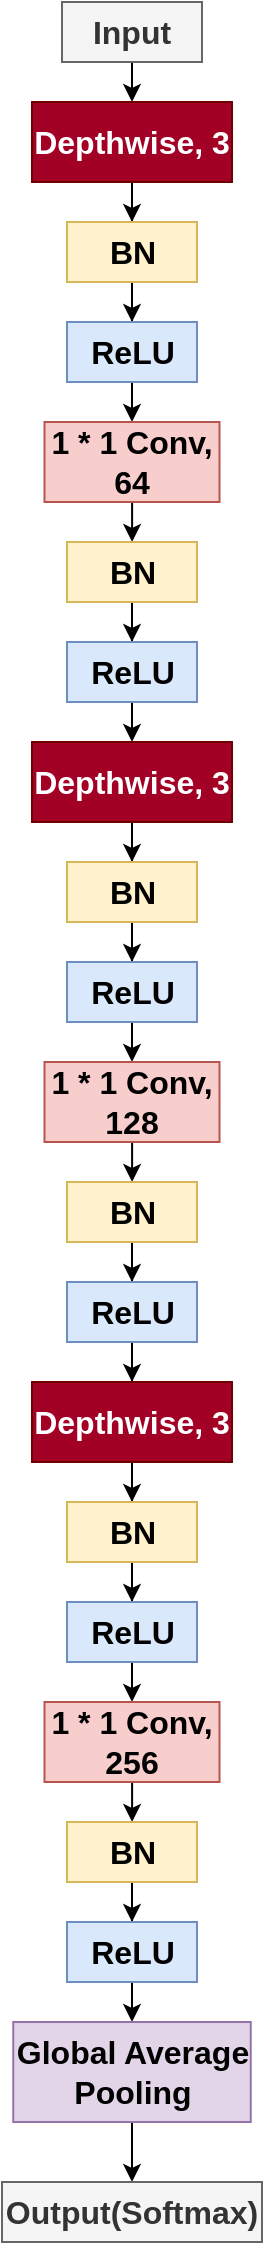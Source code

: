 <mxfile version="24.2.1" type="device">
  <diagram name="Page-1" id="QmJMSDP-vNm0fYPoXkiW">
    <mxGraphModel dx="474" dy="753" grid="1" gridSize="10" guides="1" tooltips="1" connect="1" arrows="1" fold="1" page="1" pageScale="1" pageWidth="827" pageHeight="1169" math="0" shadow="0">
      <root>
        <mxCell id="0" />
        <mxCell id="1" parent="0" />
        <mxCell id="TiIB2TwIAcCOIxwu_zBH-1" value="&lt;font style=&quot;font-size: 16px;&quot;&gt;&lt;b&gt;Input&lt;/b&gt;&lt;/font&gt;" style="rounded=0;whiteSpace=wrap;html=1;fillColor=#f5f5f5;fontColor=#333333;strokeColor=#666666;" vertex="1" parent="1">
          <mxGeometry x="50" y="90" width="70" height="30" as="geometry" />
        </mxCell>
        <mxCell id="TiIB2TwIAcCOIxwu_zBH-4" style="edgeStyle=orthogonalEdgeStyle;rounded=0;orthogonalLoop=1;jettySize=auto;html=1;exitX=0.5;exitY=1;exitDx=0;exitDy=0;entryX=0.5;entryY=0;entryDx=0;entryDy=0;" edge="1" parent="1" source="TiIB2TwIAcCOIxwu_zBH-2" target="TiIB2TwIAcCOIxwu_zBH-3">
          <mxGeometry relative="1" as="geometry" />
        </mxCell>
        <mxCell id="TiIB2TwIAcCOIxwu_zBH-2" value="&lt;font style=&quot;font-size: 16px;&quot;&gt;&lt;b&gt;Input&lt;/b&gt;&lt;/font&gt;" style="rounded=0;whiteSpace=wrap;html=1;fillColor=#f5f5f5;fontColor=#333333;strokeColor=#666666;" vertex="1" parent="1">
          <mxGeometry x="50" y="90" width="70" height="30" as="geometry" />
        </mxCell>
        <mxCell id="TiIB2TwIAcCOIxwu_zBH-6" value="" style="edgeStyle=orthogonalEdgeStyle;rounded=0;orthogonalLoop=1;jettySize=auto;html=1;" edge="1" parent="1" source="TiIB2TwIAcCOIxwu_zBH-3" target="TiIB2TwIAcCOIxwu_zBH-5">
          <mxGeometry relative="1" as="geometry" />
        </mxCell>
        <mxCell id="TiIB2TwIAcCOIxwu_zBH-3" value="&lt;font style=&quot;font-size: 16px;&quot;&gt;&lt;b&gt;Depthwise, 3&lt;/b&gt;&lt;/font&gt;" style="rounded=0;whiteSpace=wrap;html=1;fillColor=#a20025;fontColor=#ffffff;strokeColor=#6F0000;" vertex="1" parent="1">
          <mxGeometry x="35" y="140" width="100" height="40" as="geometry" />
        </mxCell>
        <mxCell id="TiIB2TwIAcCOIxwu_zBH-8" value="" style="edgeStyle=orthogonalEdgeStyle;rounded=0;orthogonalLoop=1;jettySize=auto;html=1;" edge="1" parent="1" source="TiIB2TwIAcCOIxwu_zBH-5" target="TiIB2TwIAcCOIxwu_zBH-7">
          <mxGeometry relative="1" as="geometry" />
        </mxCell>
        <mxCell id="TiIB2TwIAcCOIxwu_zBH-5" value="&lt;font style=&quot;font-size: 16px;&quot;&gt;&lt;b&gt;BN&lt;/b&gt;&lt;/font&gt;" style="rounded=0;whiteSpace=wrap;html=1;fillColor=#fff2cc;strokeColor=#d6b656;" vertex="1" parent="1">
          <mxGeometry x="52.5" y="200" width="65" height="30" as="geometry" />
        </mxCell>
        <mxCell id="TiIB2TwIAcCOIxwu_zBH-10" value="" style="edgeStyle=orthogonalEdgeStyle;rounded=0;orthogonalLoop=1;jettySize=auto;html=1;" edge="1" parent="1" source="TiIB2TwIAcCOIxwu_zBH-7" target="TiIB2TwIAcCOIxwu_zBH-9">
          <mxGeometry relative="1" as="geometry" />
        </mxCell>
        <mxCell id="TiIB2TwIAcCOIxwu_zBH-7" value="&lt;span style=&quot;font-size: 16px;&quot;&gt;&lt;b&gt;ReLU&lt;/b&gt;&lt;/span&gt;" style="rounded=0;whiteSpace=wrap;html=1;fillColor=#dae8fc;strokeColor=#6c8ebf;" vertex="1" parent="1">
          <mxGeometry x="52.5" y="250" width="65" height="30" as="geometry" />
        </mxCell>
        <mxCell id="TiIB2TwIAcCOIxwu_zBH-12" value="" style="edgeStyle=orthogonalEdgeStyle;rounded=0;orthogonalLoop=1;jettySize=auto;html=1;" edge="1" parent="1" source="TiIB2TwIAcCOIxwu_zBH-9" target="TiIB2TwIAcCOIxwu_zBH-11">
          <mxGeometry relative="1" as="geometry" />
        </mxCell>
        <mxCell id="TiIB2TwIAcCOIxwu_zBH-9" value="&lt;span style=&quot;font-size: 16px;&quot;&gt;&lt;b&gt;1 * 1 Conv, 64&lt;/b&gt;&lt;/span&gt;" style="rounded=0;whiteSpace=wrap;html=1;fillColor=#f8cecc;strokeColor=#b85450;" vertex="1" parent="1">
          <mxGeometry x="41.25" y="300" width="87.5" height="40" as="geometry" />
        </mxCell>
        <mxCell id="TiIB2TwIAcCOIxwu_zBH-14" value="" style="edgeStyle=orthogonalEdgeStyle;rounded=0;orthogonalLoop=1;jettySize=auto;html=1;" edge="1" parent="1" source="TiIB2TwIAcCOIxwu_zBH-11" target="TiIB2TwIAcCOIxwu_zBH-13">
          <mxGeometry relative="1" as="geometry" />
        </mxCell>
        <mxCell id="TiIB2TwIAcCOIxwu_zBH-11" value="&lt;font style=&quot;font-size: 16px;&quot;&gt;&lt;b&gt;BN&lt;/b&gt;&lt;/font&gt;" style="rounded=0;whiteSpace=wrap;html=1;fillColor=#fff2cc;strokeColor=#d6b656;" vertex="1" parent="1">
          <mxGeometry x="52.5" y="360" width="65" height="30" as="geometry" />
        </mxCell>
        <mxCell id="TiIB2TwIAcCOIxwu_zBH-27" style="edgeStyle=orthogonalEdgeStyle;rounded=0;orthogonalLoop=1;jettySize=auto;html=1;exitX=0.5;exitY=1;exitDx=0;exitDy=0;entryX=0.5;entryY=0;entryDx=0;entryDy=0;" edge="1" parent="1" source="TiIB2TwIAcCOIxwu_zBH-13" target="TiIB2TwIAcCOIxwu_zBH-16">
          <mxGeometry relative="1" as="geometry" />
        </mxCell>
        <mxCell id="TiIB2TwIAcCOIxwu_zBH-13" value="&lt;span style=&quot;font-size: 16px;&quot;&gt;&lt;b&gt;ReLU&lt;/b&gt;&lt;/span&gt;" style="rounded=0;whiteSpace=wrap;html=1;fillColor=#dae8fc;strokeColor=#6c8ebf;" vertex="1" parent="1">
          <mxGeometry x="52.5" y="410" width="65" height="30" as="geometry" />
        </mxCell>
        <mxCell id="TiIB2TwIAcCOIxwu_zBH-15" value="" style="edgeStyle=orthogonalEdgeStyle;rounded=0;orthogonalLoop=1;jettySize=auto;html=1;" edge="1" parent="1" source="TiIB2TwIAcCOIxwu_zBH-16" target="TiIB2TwIAcCOIxwu_zBH-18">
          <mxGeometry relative="1" as="geometry" />
        </mxCell>
        <mxCell id="TiIB2TwIAcCOIxwu_zBH-16" value="&lt;font style=&quot;font-size: 16px;&quot;&gt;&lt;b&gt;Depthwise, 3&lt;/b&gt;&lt;/font&gt;" style="rounded=0;whiteSpace=wrap;html=1;fillColor=#a20025;fontColor=#ffffff;strokeColor=#6F0000;" vertex="1" parent="1">
          <mxGeometry x="35" y="460" width="100" height="40" as="geometry" />
        </mxCell>
        <mxCell id="TiIB2TwIAcCOIxwu_zBH-17" value="" style="edgeStyle=orthogonalEdgeStyle;rounded=0;orthogonalLoop=1;jettySize=auto;html=1;" edge="1" parent="1" source="TiIB2TwIAcCOIxwu_zBH-18" target="TiIB2TwIAcCOIxwu_zBH-20">
          <mxGeometry relative="1" as="geometry" />
        </mxCell>
        <mxCell id="TiIB2TwIAcCOIxwu_zBH-18" value="&lt;font style=&quot;font-size: 16px;&quot;&gt;&lt;b&gt;BN&lt;/b&gt;&lt;/font&gt;" style="rounded=0;whiteSpace=wrap;html=1;fillColor=#fff2cc;strokeColor=#d6b656;" vertex="1" parent="1">
          <mxGeometry x="52.5" y="520" width="65" height="30" as="geometry" />
        </mxCell>
        <mxCell id="TiIB2TwIAcCOIxwu_zBH-19" value="" style="edgeStyle=orthogonalEdgeStyle;rounded=0;orthogonalLoop=1;jettySize=auto;html=1;" edge="1" parent="1" source="TiIB2TwIAcCOIxwu_zBH-20" target="TiIB2TwIAcCOIxwu_zBH-22">
          <mxGeometry relative="1" as="geometry" />
        </mxCell>
        <mxCell id="TiIB2TwIAcCOIxwu_zBH-20" value="&lt;span style=&quot;font-size: 16px;&quot;&gt;&lt;b&gt;ReLU&lt;/b&gt;&lt;/span&gt;" style="rounded=0;whiteSpace=wrap;html=1;fillColor=#dae8fc;strokeColor=#6c8ebf;" vertex="1" parent="1">
          <mxGeometry x="52.5" y="570" width="65" height="30" as="geometry" />
        </mxCell>
        <mxCell id="TiIB2TwIAcCOIxwu_zBH-21" value="" style="edgeStyle=orthogonalEdgeStyle;rounded=0;orthogonalLoop=1;jettySize=auto;html=1;" edge="1" parent="1" source="TiIB2TwIAcCOIxwu_zBH-22" target="TiIB2TwIAcCOIxwu_zBH-24">
          <mxGeometry relative="1" as="geometry" />
        </mxCell>
        <mxCell id="TiIB2TwIAcCOIxwu_zBH-22" value="&lt;span style=&quot;font-size: 16px;&quot;&gt;&lt;b&gt;1 * 1 Conv, 128&lt;/b&gt;&lt;/span&gt;" style="rounded=0;whiteSpace=wrap;html=1;fillColor=#f8cecc;strokeColor=#b85450;" vertex="1" parent="1">
          <mxGeometry x="41.25" y="620" width="87.5" height="40" as="geometry" />
        </mxCell>
        <mxCell id="TiIB2TwIAcCOIxwu_zBH-23" value="" style="edgeStyle=orthogonalEdgeStyle;rounded=0;orthogonalLoop=1;jettySize=auto;html=1;" edge="1" parent="1" source="TiIB2TwIAcCOIxwu_zBH-24" target="TiIB2TwIAcCOIxwu_zBH-25">
          <mxGeometry relative="1" as="geometry" />
        </mxCell>
        <mxCell id="TiIB2TwIAcCOIxwu_zBH-24" value="&lt;font style=&quot;font-size: 16px;&quot;&gt;&lt;b&gt;BN&lt;/b&gt;&lt;/font&gt;" style="rounded=0;whiteSpace=wrap;html=1;fillColor=#fff2cc;strokeColor=#d6b656;" vertex="1" parent="1">
          <mxGeometry x="52.5" y="680" width="65" height="30" as="geometry" />
        </mxCell>
        <mxCell id="TiIB2TwIAcCOIxwu_zBH-39" style="edgeStyle=orthogonalEdgeStyle;rounded=0;orthogonalLoop=1;jettySize=auto;html=1;exitX=0.5;exitY=1;exitDx=0;exitDy=0;" edge="1" parent="1" source="TiIB2TwIAcCOIxwu_zBH-25" target="TiIB2TwIAcCOIxwu_zBH-29">
          <mxGeometry relative="1" as="geometry" />
        </mxCell>
        <mxCell id="TiIB2TwIAcCOIxwu_zBH-25" value="&lt;span style=&quot;font-size: 16px;&quot;&gt;&lt;b&gt;ReLU&lt;/b&gt;&lt;/span&gt;" style="rounded=0;whiteSpace=wrap;html=1;fillColor=#dae8fc;strokeColor=#6c8ebf;" vertex="1" parent="1">
          <mxGeometry x="52.5" y="730" width="65" height="30" as="geometry" />
        </mxCell>
        <mxCell id="TiIB2TwIAcCOIxwu_zBH-28" value="" style="edgeStyle=orthogonalEdgeStyle;rounded=0;orthogonalLoop=1;jettySize=auto;html=1;" edge="1" parent="1" source="TiIB2TwIAcCOIxwu_zBH-29" target="TiIB2TwIAcCOIxwu_zBH-31">
          <mxGeometry relative="1" as="geometry" />
        </mxCell>
        <mxCell id="TiIB2TwIAcCOIxwu_zBH-29" value="&lt;font style=&quot;font-size: 16px;&quot;&gt;&lt;b&gt;Depthwise, 3&lt;/b&gt;&lt;/font&gt;" style="rounded=0;whiteSpace=wrap;html=1;fillColor=#a20025;fontColor=#ffffff;strokeColor=#6F0000;" vertex="1" parent="1">
          <mxGeometry x="35" y="780" width="100" height="40" as="geometry" />
        </mxCell>
        <mxCell id="TiIB2TwIAcCOIxwu_zBH-30" value="" style="edgeStyle=orthogonalEdgeStyle;rounded=0;orthogonalLoop=1;jettySize=auto;html=1;" edge="1" parent="1" source="TiIB2TwIAcCOIxwu_zBH-31" target="TiIB2TwIAcCOIxwu_zBH-33">
          <mxGeometry relative="1" as="geometry" />
        </mxCell>
        <mxCell id="TiIB2TwIAcCOIxwu_zBH-31" value="&lt;font style=&quot;font-size: 16px;&quot;&gt;&lt;b&gt;BN&lt;/b&gt;&lt;/font&gt;" style="rounded=0;whiteSpace=wrap;html=1;fillColor=#fff2cc;strokeColor=#d6b656;" vertex="1" parent="1">
          <mxGeometry x="52.5" y="840" width="65" height="30" as="geometry" />
        </mxCell>
        <mxCell id="TiIB2TwIAcCOIxwu_zBH-32" value="" style="edgeStyle=orthogonalEdgeStyle;rounded=0;orthogonalLoop=1;jettySize=auto;html=1;" edge="1" parent="1" source="TiIB2TwIAcCOIxwu_zBH-33" target="TiIB2TwIAcCOIxwu_zBH-35">
          <mxGeometry relative="1" as="geometry" />
        </mxCell>
        <mxCell id="TiIB2TwIAcCOIxwu_zBH-33" value="&lt;span style=&quot;font-size: 16px;&quot;&gt;&lt;b&gt;ReLU&lt;/b&gt;&lt;/span&gt;" style="rounded=0;whiteSpace=wrap;html=1;fillColor=#dae8fc;strokeColor=#6c8ebf;" vertex="1" parent="1">
          <mxGeometry x="52.5" y="890" width="65" height="30" as="geometry" />
        </mxCell>
        <mxCell id="TiIB2TwIAcCOIxwu_zBH-34" value="" style="edgeStyle=orthogonalEdgeStyle;rounded=0;orthogonalLoop=1;jettySize=auto;html=1;" edge="1" parent="1" source="TiIB2TwIAcCOIxwu_zBH-35" target="TiIB2TwIAcCOIxwu_zBH-37">
          <mxGeometry relative="1" as="geometry" />
        </mxCell>
        <mxCell id="TiIB2TwIAcCOIxwu_zBH-35" value="&lt;span style=&quot;font-size: 16px;&quot;&gt;&lt;b&gt;1 * 1 Conv, 256&lt;/b&gt;&lt;/span&gt;" style="rounded=0;whiteSpace=wrap;html=1;fillColor=#f8cecc;strokeColor=#b85450;" vertex="1" parent="1">
          <mxGeometry x="41.25" y="940" width="87.5" height="40" as="geometry" />
        </mxCell>
        <mxCell id="TiIB2TwIAcCOIxwu_zBH-36" value="" style="edgeStyle=orthogonalEdgeStyle;rounded=0;orthogonalLoop=1;jettySize=auto;html=1;" edge="1" parent="1" source="TiIB2TwIAcCOIxwu_zBH-37" target="TiIB2TwIAcCOIxwu_zBH-38">
          <mxGeometry relative="1" as="geometry" />
        </mxCell>
        <mxCell id="TiIB2TwIAcCOIxwu_zBH-37" value="&lt;font style=&quot;font-size: 16px;&quot;&gt;&lt;b&gt;BN&lt;/b&gt;&lt;/font&gt;" style="rounded=0;whiteSpace=wrap;html=1;fillColor=#fff2cc;strokeColor=#d6b656;" vertex="1" parent="1">
          <mxGeometry x="52.5" y="1000" width="65" height="30" as="geometry" />
        </mxCell>
        <mxCell id="TiIB2TwIAcCOIxwu_zBH-41" style="edgeStyle=orthogonalEdgeStyle;rounded=0;orthogonalLoop=1;jettySize=auto;html=1;exitX=0.5;exitY=1;exitDx=0;exitDy=0;entryX=0.5;entryY=0;entryDx=0;entryDy=0;" edge="1" parent="1" source="TiIB2TwIAcCOIxwu_zBH-38" target="TiIB2TwIAcCOIxwu_zBH-40">
          <mxGeometry relative="1" as="geometry" />
        </mxCell>
        <mxCell id="TiIB2TwIAcCOIxwu_zBH-38" value="&lt;span style=&quot;font-size: 16px;&quot;&gt;&lt;b&gt;ReLU&lt;/b&gt;&lt;/span&gt;" style="rounded=0;whiteSpace=wrap;html=1;fillColor=#dae8fc;strokeColor=#6c8ebf;" vertex="1" parent="1">
          <mxGeometry x="52.5" y="1050" width="65" height="30" as="geometry" />
        </mxCell>
        <mxCell id="TiIB2TwIAcCOIxwu_zBH-43" value="" style="edgeStyle=orthogonalEdgeStyle;rounded=0;orthogonalLoop=1;jettySize=auto;html=1;" edge="1" parent="1" source="TiIB2TwIAcCOIxwu_zBH-40" target="TiIB2TwIAcCOIxwu_zBH-42">
          <mxGeometry relative="1" as="geometry" />
        </mxCell>
        <mxCell id="TiIB2TwIAcCOIxwu_zBH-40" value="&lt;span style=&quot;font-size: 16px;&quot;&gt;&lt;b&gt;Global Average Pooling&lt;/b&gt;&lt;/span&gt;" style="rounded=0;whiteSpace=wrap;html=1;fillColor=#e1d5e7;strokeColor=#9673a6;" vertex="1" parent="1">
          <mxGeometry x="25.63" y="1100" width="118.75" height="50" as="geometry" />
        </mxCell>
        <mxCell id="TiIB2TwIAcCOIxwu_zBH-42" value="&lt;font style=&quot;font-size: 16px;&quot;&gt;&lt;b&gt;Output(Softmax)&lt;/b&gt;&lt;/font&gt;" style="rounded=0;whiteSpace=wrap;html=1;fillColor=#f5f5f5;fontColor=#333333;strokeColor=#666666;" vertex="1" parent="1">
          <mxGeometry x="20" y="1180" width="130" height="30" as="geometry" />
        </mxCell>
      </root>
    </mxGraphModel>
  </diagram>
</mxfile>
